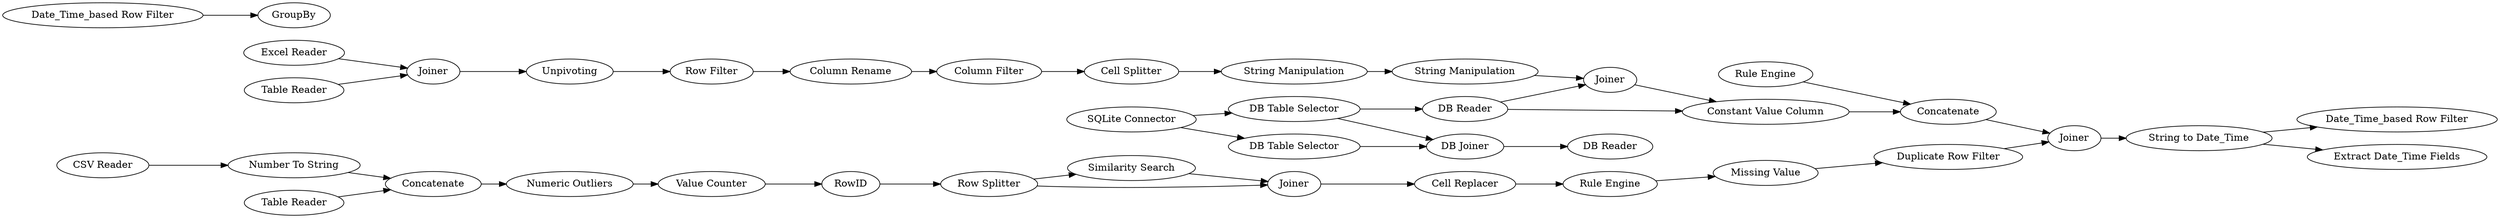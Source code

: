 digraph {
	"-8329704990036868600_276" [label="Missing Value"]
	"111614425508268194_279" [label="DB Table Selector"]
	"-67823660493905085_296" [label=Concatenate]
	"4554922809911132374_221" [label="Column Filter"]
	"111614425508268194_280" [label="DB Table Selector"]
	"7911772919505396452_187" [label="Similarity Search"]
	"-5289653739517803555_250" [label="Date_Time_based Row Filter"]
	"4764785566600224526_300" [label="Number To String"]
	"-8329704990036868600_269" [label="Numeric Outliers"]
	"4764785566600224526_301" [label="CSV Reader"]
	"-8329704990036868600_301" [label="Rule Engine"]
	"111614425508268194_282" [label="DB Reader"]
	"-4093138004918452046_290" [label="Excel Reader"]
	"111614425508268194_283" [label="DB Reader"]
	"-6994229547898498946_297" [label=Joiner]
	"111614425508268194_281" [label="DB Joiner"]
	"4554922809911132374_220" [label="Row Filter"]
	"-7622581825905935730_241" [label="String to Date_Time"]
	"-67823660493905085_232" [label="Rule Engine"]
	"7911772919505396452_176" [label="Cell Replacer"]
	"-4093138004918452046_287" [label=Joiner]
	"-7622581825905935730_223" [label="Extract Date_Time Fields"]
	"1502593693137721490_312" [label="String Manipulation"]
	"-4093138004918452046_285" [label="Table Reader"]
	"111614425508268194_278" [label="SQLite Connector"]
	"-8329704990036868600_299" [label="Duplicate Row Filter"]
	"-67823660493905085_231" [label="Constant Value Column"]
	"7911772919505396452_293" [label=RowID]
	"4554922809911132374_195" [label="Column Rename"]
	"4764785566600224526_288" [label="Table Reader"]
	"7911772919505396452_192" [label=Joiner]
	"-5289653739517803555_253" [label="Date_Time_based Row Filter"]
	"-6994229547898498946_295" [label=Joiner]
	"1502593693137721490_161" [label="Cell Splitter"]
	"-7622581825905935730_314" [label=GroupBy]
	"7911772919505396452_291" [label="Value Counter"]
	"4764785566600224526_289" [label=Concatenate]
	"1502593693137721490_168" [label="String Manipulation"]
	"7911772919505396452_307" [label="Row Splitter"]
	"4554922809911132374_219" [label=Unpivoting]
	"4764785566600224526_301" -> "4764785566600224526_300"
	"111614425508268194_283" -> "-6994229547898498946_295"
	"1502593693137721490_312" -> "1502593693137721490_168"
	"-6994229547898498946_295" -> "-67823660493905085_231"
	"111614425508268194_281" -> "111614425508268194_282"
	"-8329704990036868600_269" -> "7911772919505396452_291"
	"-67823660493905085_231" -> "-67823660493905085_296"
	"111614425508268194_278" -> "111614425508268194_279"
	"-4093138004918452046_287" -> "4554922809911132374_219"
	"7911772919505396452_307" -> "7911772919505396452_187"
	"-6994229547898498946_297" -> "-7622581825905935730_241"
	"-5289653739517803555_253" -> "-7622581825905935730_314"
	"1502593693137721490_168" -> "-6994229547898498946_295"
	"-8329704990036868600_299" -> "-6994229547898498946_297"
	"111614425508268194_279" -> "111614425508268194_283"
	"4554922809911132374_195" -> "4554922809911132374_221"
	"4764785566600224526_289" -> "-8329704990036868600_269"
	"4554922809911132374_221" -> "1502593693137721490_161"
	"7911772919505396452_307" -> "7911772919505396452_192"
	"111614425508268194_283" -> "-67823660493905085_231"
	"-4093138004918452046_285" -> "-4093138004918452046_287"
	"-67823660493905085_232" -> "-67823660493905085_296"
	"4554922809911132374_220" -> "4554922809911132374_195"
	"1502593693137721490_161" -> "1502593693137721490_312"
	"-8329704990036868600_276" -> "-8329704990036868600_299"
	"7911772919505396452_187" -> "7911772919505396452_192"
	"-8329704990036868600_301" -> "-8329704990036868600_276"
	"-7622581825905935730_241" -> "-5289653739517803555_250"
	"7911772919505396452_291" -> "7911772919505396452_293"
	"7911772919505396452_293" -> "7911772919505396452_307"
	"-4093138004918452046_290" -> "-4093138004918452046_287"
	"111614425508268194_280" -> "111614425508268194_281"
	"4764785566600224526_300" -> "4764785566600224526_289"
	"-67823660493905085_296" -> "-6994229547898498946_297"
	"4554922809911132374_219" -> "4554922809911132374_220"
	"4764785566600224526_288" -> "4764785566600224526_289"
	"7911772919505396452_192" -> "7911772919505396452_176"
	"-7622581825905935730_241" -> "-7622581825905935730_223"
	"7911772919505396452_176" -> "-8329704990036868600_301"
	"111614425508268194_278" -> "111614425508268194_280"
	"111614425508268194_279" -> "111614425508268194_281"
	rankdir=LR
}
